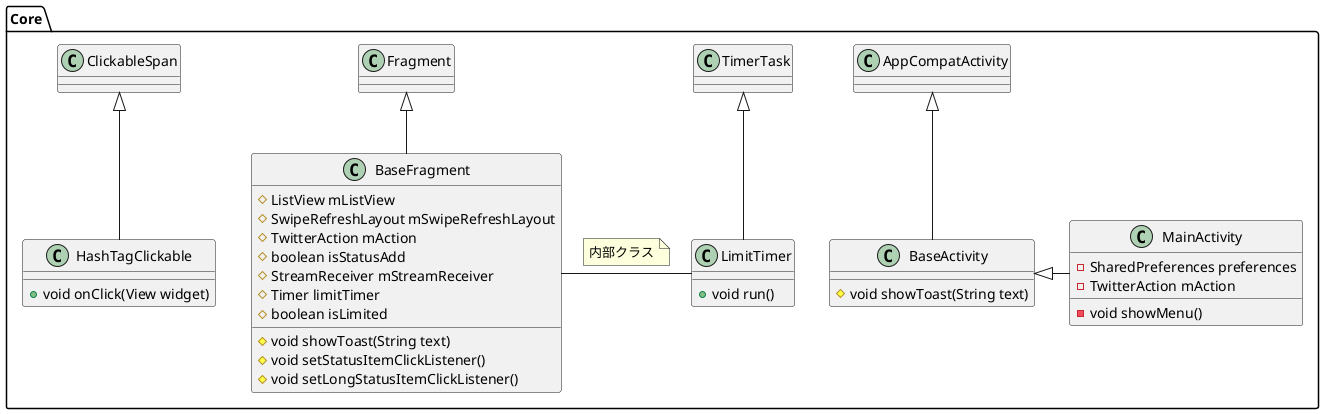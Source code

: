 @startuml
package Core{

    AppCompatActivity <|-- BaseActivity
    BaseActivity <|- MainActivity
    Fragment <|-- BaseFragment
    TimerTask <|-- LimitTimer
    BaseFragment - LimitTimer
    note on link : 内部クラス
    ClickableSpan <|-- HashTagClickable

    class BaseActivity{
        # void showToast(String text)
    }
    class MainActivity{
        - SharedPreferences preferences
        - TwitterAction mAction

        - void showMenu()
    }

    class BaseFragment{
        # ListView mListView
        # SwipeRefreshLayout mSwipeRefreshLayout
        # TwitterAction mAction
        # boolean isStatusAdd
        # StreamReceiver mStreamReceiver
        # Timer limitTimer
        # boolean isLimited

        # void showToast(String text)
        # void setStatusItemClickListener()
        # void setLongStatusItemClickListener()
    }

    class LimitTimer{
        + void run()
    }

    class HashTagClickable{
        + void onClick(View widget)
    }
}
@enduml